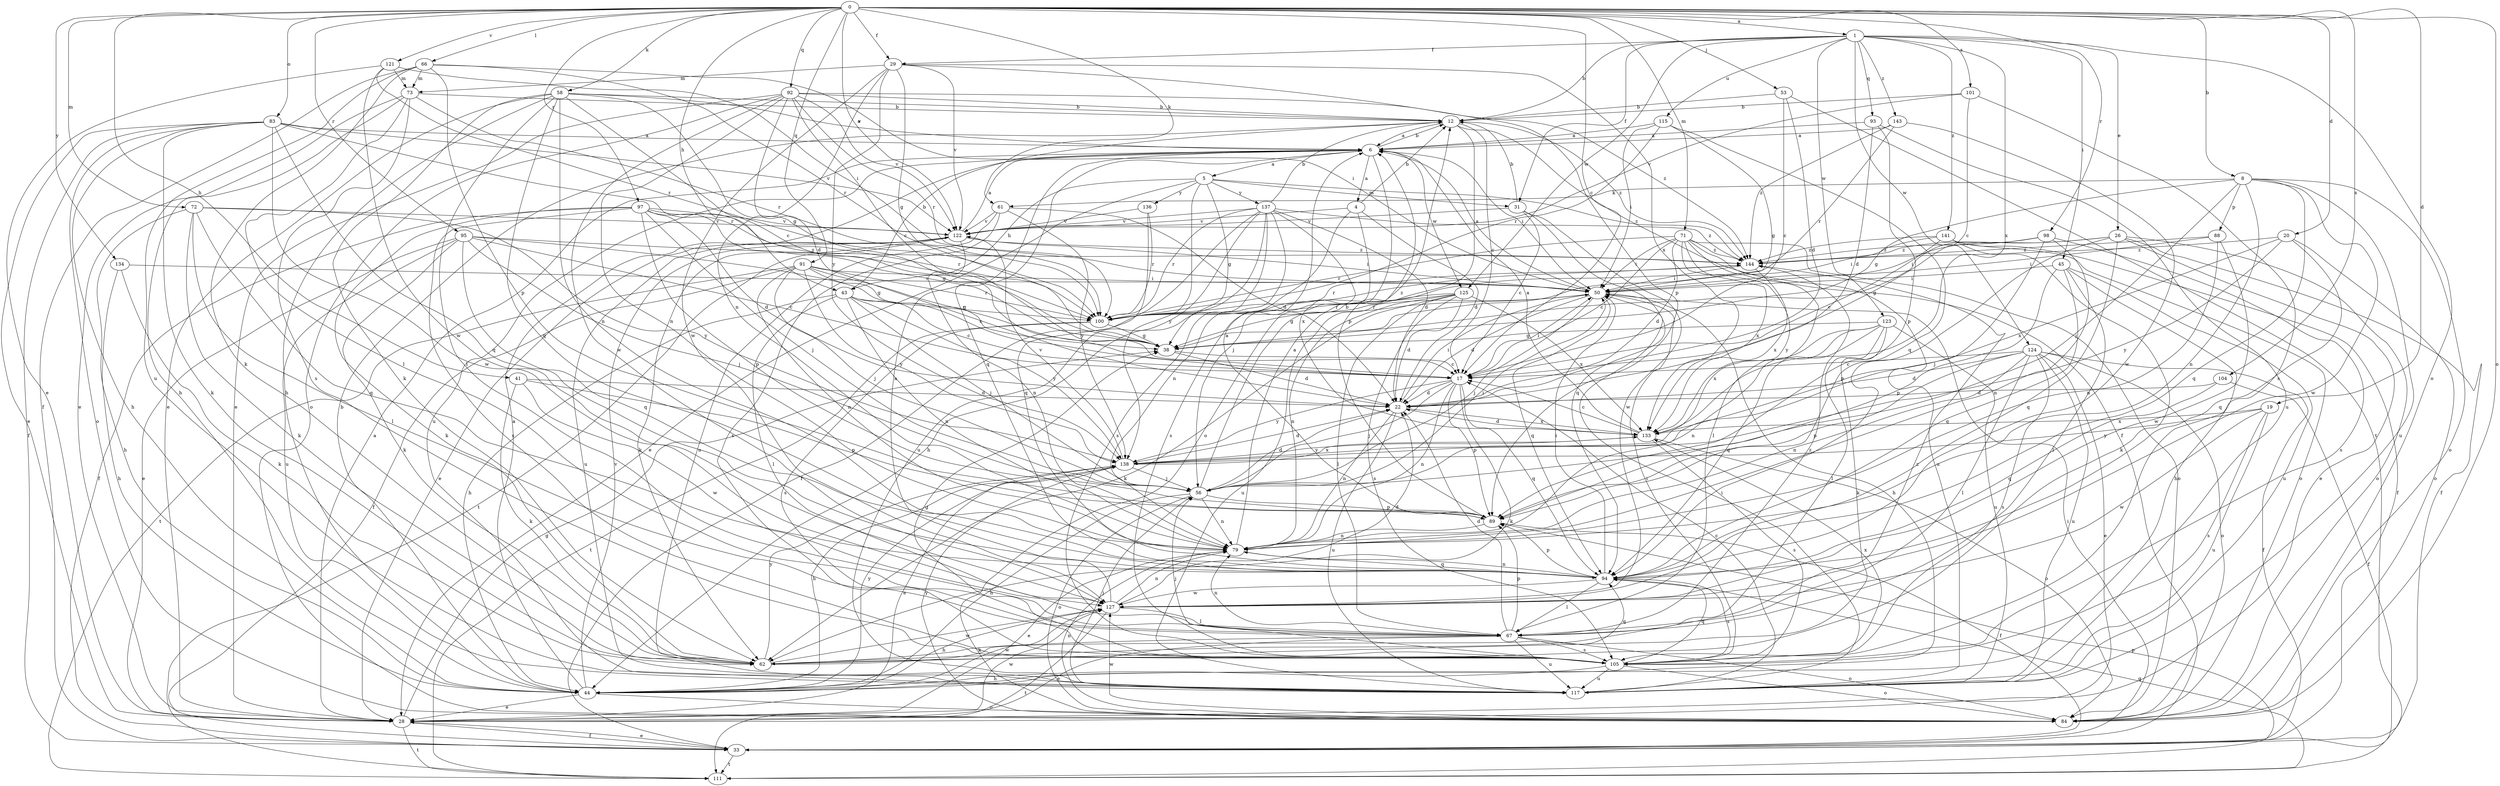 strict digraph  {
0;
1;
4;
5;
6;
8;
12;
17;
19;
20;
22;
26;
28;
29;
31;
33;
38;
41;
43;
44;
45;
50;
53;
56;
58;
61;
62;
66;
67;
71;
72;
73;
79;
83;
84;
88;
89;
91;
92;
93;
94;
95;
97;
98;
100;
101;
104;
105;
111;
115;
117;
121;
122;
123;
124;
125;
127;
133;
134;
136;
137;
138;
141;
143;
144;
0 -> 1  [label=a];
0 -> 8  [label=b];
0 -> 17  [label=c];
0 -> 19  [label=d];
0 -> 20  [label=d];
0 -> 29  [label=f];
0 -> 41  [label=h];
0 -> 43  [label=h];
0 -> 53  [label=j];
0 -> 58  [label=k];
0 -> 61  [label=k];
0 -> 66  [label=l];
0 -> 71  [label=m];
0 -> 72  [label=m];
0 -> 83  [label=o];
0 -> 84  [label=o];
0 -> 91  [label=q];
0 -> 92  [label=q];
0 -> 95  [label=r];
0 -> 97  [label=r];
0 -> 98  [label=r];
0 -> 101  [label=s];
0 -> 104  [label=s];
0 -> 121  [label=v];
0 -> 122  [label=v];
0 -> 134  [label=y];
1 -> 12  [label=b];
1 -> 26  [label=e];
1 -> 29  [label=f];
1 -> 31  [label=f];
1 -> 45  [label=i];
1 -> 84  [label=o];
1 -> 93  [label=q];
1 -> 115  [label=u];
1 -> 123  [label=w];
1 -> 124  [label=w];
1 -> 125  [label=w];
1 -> 133  [label=x];
1 -> 141  [label=z];
1 -> 143  [label=z];
4 -> 12  [label=b];
4 -> 22  [label=d];
4 -> 56  [label=j];
4 -> 105  [label=s];
4 -> 122  [label=v];
5 -> 28  [label=e];
5 -> 38  [label=g];
5 -> 43  [label=h];
5 -> 136  [label=y];
5 -> 137  [label=y];
5 -> 138  [label=y];
5 -> 144  [label=z];
5 -> 31  [label=m];
6 -> 4  [label=a];
6 -> 5  [label=a];
6 -> 12  [label=b];
6 -> 50  [label=i];
6 -> 84  [label=o];
6 -> 94  [label=q];
6 -> 117  [label=u];
6 -> 125  [label=w];
8 -> 38  [label=g];
8 -> 56  [label=j];
8 -> 61  [label=k];
8 -> 79  [label=n];
8 -> 84  [label=o];
8 -> 88  [label=p];
8 -> 94  [label=q];
8 -> 117  [label=u];
8 -> 127  [label=w];
12 -> 6  [label=a];
12 -> 17  [label=c];
12 -> 33  [label=f];
12 -> 89  [label=p];
12 -> 144  [label=z];
17 -> 22  [label=d];
17 -> 50  [label=i];
17 -> 56  [label=j];
17 -> 62  [label=k];
17 -> 79  [label=n];
17 -> 89  [label=p];
17 -> 94  [label=q];
17 -> 138  [label=y];
19 -> 105  [label=s];
19 -> 117  [label=u];
19 -> 127  [label=w];
19 -> 133  [label=x];
19 -> 138  [label=y];
20 -> 84  [label=o];
20 -> 94  [label=q];
20 -> 133  [label=x];
20 -> 138  [label=y];
20 -> 144  [label=z];
22 -> 50  [label=i];
22 -> 79  [label=n];
22 -> 117  [label=u];
22 -> 133  [label=x];
26 -> 28  [label=e];
26 -> 33  [label=f];
26 -> 50  [label=i];
26 -> 84  [label=o];
26 -> 89  [label=p];
26 -> 94  [label=q];
26 -> 144  [label=z];
28 -> 6  [label=a];
28 -> 33  [label=f];
28 -> 38  [label=g];
28 -> 111  [label=t];
28 -> 127  [label=w];
29 -> 38  [label=g];
29 -> 73  [label=m];
29 -> 79  [label=n];
29 -> 89  [label=p];
29 -> 122  [label=v];
29 -> 127  [label=w];
29 -> 133  [label=x];
29 -> 138  [label=y];
31 -> 12  [label=b];
31 -> 17  [label=c];
31 -> 94  [label=q];
31 -> 122  [label=v];
31 -> 127  [label=w];
33 -> 28  [label=e];
33 -> 50  [label=i];
33 -> 111  [label=t];
38 -> 17  [label=c];
38 -> 22  [label=d];
41 -> 22  [label=d];
41 -> 62  [label=k];
41 -> 89  [label=p];
41 -> 127  [label=w];
43 -> 12  [label=b];
43 -> 17  [label=c];
43 -> 44  [label=h];
43 -> 56  [label=j];
43 -> 67  [label=l];
43 -> 79  [label=n];
43 -> 100  [label=r];
43 -> 138  [label=y];
44 -> 6  [label=a];
44 -> 12  [label=b];
44 -> 28  [label=e];
44 -> 84  [label=o];
44 -> 122  [label=v];
44 -> 127  [label=w];
44 -> 138  [label=y];
45 -> 44  [label=h];
45 -> 50  [label=i];
45 -> 67  [label=l];
45 -> 89  [label=p];
45 -> 94  [label=q];
45 -> 117  [label=u];
50 -> 6  [label=a];
50 -> 22  [label=d];
50 -> 38  [label=g];
50 -> 44  [label=h];
50 -> 56  [label=j];
50 -> 94  [label=q];
50 -> 100  [label=r];
53 -> 12  [label=b];
53 -> 17  [label=c];
53 -> 22  [label=d];
53 -> 111  [label=t];
56 -> 12  [label=b];
56 -> 22  [label=d];
56 -> 44  [label=h];
56 -> 50  [label=i];
56 -> 79  [label=n];
56 -> 84  [label=o];
56 -> 89  [label=p];
58 -> 6  [label=a];
58 -> 12  [label=b];
58 -> 17  [label=c];
58 -> 28  [label=e];
58 -> 38  [label=g];
58 -> 44  [label=h];
58 -> 62  [label=k];
58 -> 67  [label=l];
58 -> 79  [label=n];
58 -> 94  [label=q];
61 -> 22  [label=d];
61 -> 105  [label=s];
61 -> 117  [label=u];
61 -> 122  [label=v];
61 -> 138  [label=y];
62 -> 94  [label=q];
62 -> 127  [label=w];
62 -> 138  [label=y];
62 -> 144  [label=z];
66 -> 33  [label=f];
66 -> 50  [label=i];
66 -> 62  [label=k];
66 -> 73  [label=m];
66 -> 89  [label=p];
66 -> 100  [label=r];
66 -> 117  [label=u];
67 -> 22  [label=d];
67 -> 28  [label=e];
67 -> 62  [label=k];
67 -> 79  [label=n];
67 -> 84  [label=o];
67 -> 89  [label=p];
67 -> 105  [label=s];
67 -> 117  [label=u];
67 -> 144  [label=z];
71 -> 17  [label=c];
71 -> 22  [label=d];
71 -> 50  [label=i];
71 -> 67  [label=l];
71 -> 84  [label=o];
71 -> 100  [label=r];
71 -> 117  [label=u];
71 -> 133  [label=x];
71 -> 138  [label=y];
71 -> 144  [label=z];
72 -> 44  [label=h];
72 -> 62  [label=k];
72 -> 67  [label=l];
72 -> 94  [label=q];
72 -> 122  [label=v];
72 -> 138  [label=y];
73 -> 12  [label=b];
73 -> 28  [label=e];
73 -> 44  [label=h];
73 -> 67  [label=l];
73 -> 100  [label=r];
73 -> 105  [label=s];
79 -> 6  [label=a];
79 -> 28  [label=e];
79 -> 94  [label=q];
83 -> 6  [label=a];
83 -> 28  [label=e];
83 -> 33  [label=f];
83 -> 44  [label=h];
83 -> 62  [label=k];
83 -> 84  [label=o];
83 -> 94  [label=q];
83 -> 100  [label=r];
83 -> 122  [label=v];
83 -> 127  [label=w];
84 -> 79  [label=n];
84 -> 127  [label=w];
84 -> 138  [label=y];
88 -> 50  [label=i];
88 -> 79  [label=n];
88 -> 127  [label=w];
88 -> 144  [label=z];
89 -> 6  [label=a];
89 -> 33  [label=f];
89 -> 79  [label=n];
91 -> 17  [label=c];
91 -> 33  [label=f];
91 -> 38  [label=g];
91 -> 50  [label=i];
91 -> 56  [label=j];
91 -> 79  [label=n];
91 -> 100  [label=r];
91 -> 111  [label=t];
91 -> 138  [label=y];
92 -> 12  [label=b];
92 -> 17  [label=c];
92 -> 22  [label=d];
92 -> 28  [label=e];
92 -> 79  [label=n];
92 -> 84  [label=o];
92 -> 100  [label=r];
92 -> 122  [label=v];
92 -> 127  [label=w];
92 -> 144  [label=z];
93 -> 6  [label=a];
93 -> 22  [label=d];
93 -> 89  [label=p];
93 -> 117  [label=u];
94 -> 50  [label=i];
94 -> 67  [label=l];
94 -> 79  [label=n];
94 -> 89  [label=p];
94 -> 105  [label=s];
94 -> 127  [label=w];
95 -> 17  [label=c];
95 -> 28  [label=e];
95 -> 38  [label=g];
95 -> 56  [label=j];
95 -> 62  [label=k];
95 -> 94  [label=q];
95 -> 117  [label=u];
95 -> 144  [label=z];
97 -> 22  [label=d];
97 -> 33  [label=f];
97 -> 38  [label=g];
97 -> 56  [label=j];
97 -> 62  [label=k];
97 -> 89  [label=p];
97 -> 100  [label=r];
97 -> 105  [label=s];
97 -> 122  [label=v];
98 -> 38  [label=g];
98 -> 56  [label=j];
98 -> 79  [label=n];
98 -> 105  [label=s];
98 -> 144  [label=z];
100 -> 38  [label=g];
100 -> 105  [label=s];
100 -> 111  [label=t];
100 -> 144  [label=z];
101 -> 12  [label=b];
101 -> 17  [label=c];
101 -> 105  [label=s];
101 -> 122  [label=v];
104 -> 22  [label=d];
104 -> 33  [label=f];
104 -> 94  [label=q];
105 -> 38  [label=g];
105 -> 44  [label=h];
105 -> 50  [label=i];
105 -> 56  [label=j];
105 -> 84  [label=o];
105 -> 94  [label=q];
105 -> 117  [label=u];
105 -> 133  [label=x];
111 -> 89  [label=p];
111 -> 94  [label=q];
115 -> 6  [label=a];
115 -> 38  [label=g];
115 -> 50  [label=i];
115 -> 94  [label=q];
115 -> 100  [label=r];
117 -> 17  [label=c];
117 -> 50  [label=i];
117 -> 56  [label=j];
121 -> 28  [label=e];
121 -> 50  [label=i];
121 -> 73  [label=m];
121 -> 100  [label=r];
121 -> 127  [label=w];
122 -> 6  [label=a];
122 -> 28  [label=e];
122 -> 50  [label=i];
122 -> 62  [label=k];
122 -> 79  [label=n];
122 -> 111  [label=t];
122 -> 117  [label=u];
122 -> 144  [label=z];
123 -> 38  [label=g];
123 -> 62  [label=k];
123 -> 67  [label=l];
123 -> 79  [label=n];
123 -> 94  [label=q];
123 -> 117  [label=u];
123 -> 133  [label=x];
124 -> 17  [label=c];
124 -> 22  [label=d];
124 -> 28  [label=e];
124 -> 33  [label=f];
124 -> 67  [label=l];
124 -> 79  [label=n];
124 -> 84  [label=o];
124 -> 89  [label=p];
124 -> 105  [label=s];
124 -> 117  [label=u];
125 -> 22  [label=d];
125 -> 62  [label=k];
125 -> 67  [label=l];
125 -> 79  [label=n];
125 -> 100  [label=r];
125 -> 105  [label=s];
125 -> 117  [label=u];
125 -> 133  [label=x];
127 -> 6  [label=a];
127 -> 22  [label=d];
127 -> 44  [label=h];
127 -> 67  [label=l];
127 -> 79  [label=n];
127 -> 111  [label=t];
133 -> 6  [label=a];
133 -> 17  [label=c];
133 -> 22  [label=d];
133 -> 84  [label=o];
133 -> 105  [label=s];
133 -> 138  [label=y];
134 -> 44  [label=h];
134 -> 50  [label=i];
134 -> 62  [label=k];
136 -> 94  [label=q];
136 -> 100  [label=r];
136 -> 122  [label=v];
137 -> 12  [label=b];
137 -> 22  [label=d];
137 -> 33  [label=f];
137 -> 44  [label=h];
137 -> 79  [label=n];
137 -> 100  [label=r];
137 -> 105  [label=s];
137 -> 117  [label=u];
137 -> 122  [label=v];
137 -> 133  [label=x];
137 -> 144  [label=z];
138 -> 22  [label=d];
138 -> 28  [label=e];
138 -> 44  [label=h];
138 -> 56  [label=j];
138 -> 122  [label=v];
138 -> 133  [label=x];
141 -> 17  [label=c];
141 -> 33  [label=f];
141 -> 50  [label=i];
141 -> 62  [label=k];
141 -> 84  [label=o];
141 -> 144  [label=z];
143 -> 6  [label=a];
143 -> 100  [label=r];
143 -> 127  [label=w];
143 -> 144  [label=z];
144 -> 50  [label=i];
144 -> 100  [label=r];
144 -> 133  [label=x];
}
